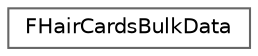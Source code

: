 digraph "Graphical Class Hierarchy"
{
 // INTERACTIVE_SVG=YES
 // LATEX_PDF_SIZE
  bgcolor="transparent";
  edge [fontname=Helvetica,fontsize=10,labelfontname=Helvetica,labelfontsize=10];
  node [fontname=Helvetica,fontsize=10,shape=box,height=0.2,width=0.4];
  rankdir="LR";
  Node0 [id="Node000000",label="FHairCardsBulkData",height=0.2,width=0.4,color="grey40", fillcolor="white", style="filled",URL="$dc/dce/structFHairCardsBulkData.html",tooltip=" "];
}
